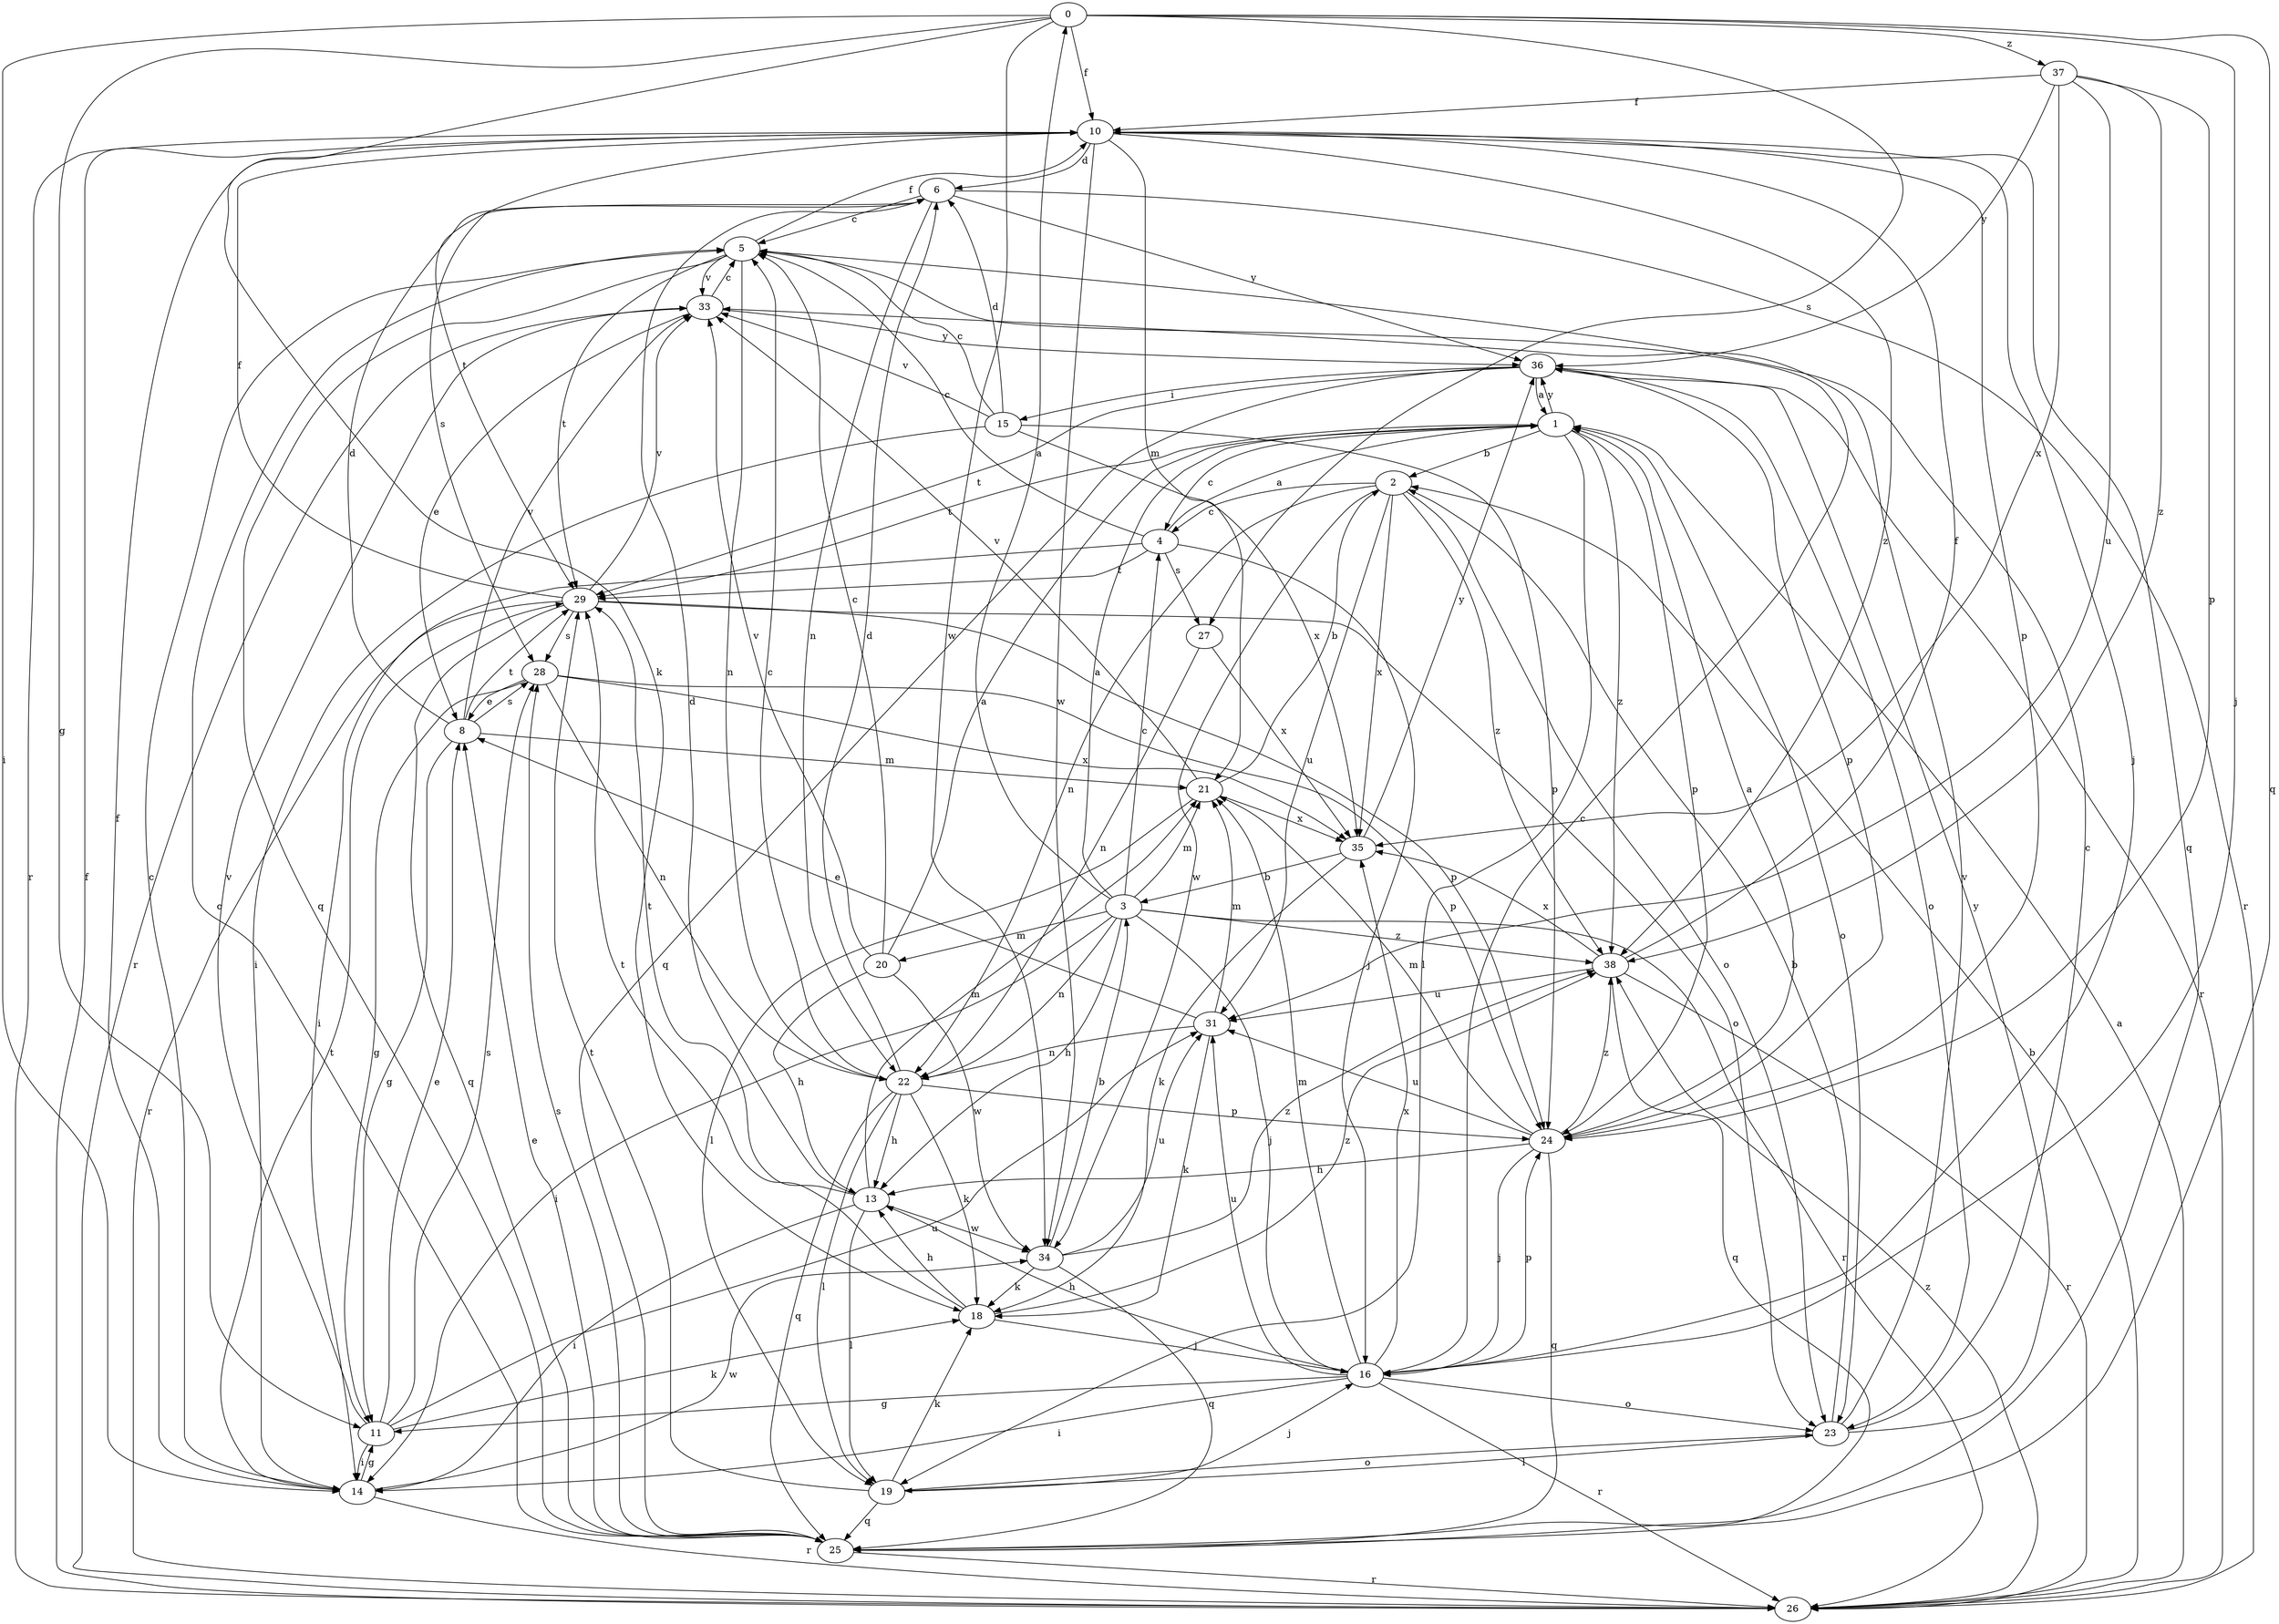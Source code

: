 strict digraph  {
0;
1;
2;
3;
4;
5;
6;
8;
10;
11;
13;
14;
15;
16;
18;
19;
20;
21;
22;
23;
24;
25;
26;
27;
28;
29;
31;
33;
34;
35;
36;
37;
38;
0 -> 10  [label=f];
0 -> 11  [label=g];
0 -> 14  [label=i];
0 -> 16  [label=j];
0 -> 18  [label=k];
0 -> 25  [label=q];
0 -> 27  [label=s];
0 -> 34  [label=w];
0 -> 37  [label=z];
1 -> 2  [label=b];
1 -> 4  [label=c];
1 -> 19  [label=l];
1 -> 23  [label=o];
1 -> 24  [label=p];
1 -> 29  [label=t];
1 -> 36  [label=y];
1 -> 38  [label=z];
2 -> 4  [label=c];
2 -> 22  [label=n];
2 -> 23  [label=o];
2 -> 31  [label=u];
2 -> 34  [label=w];
2 -> 35  [label=x];
2 -> 38  [label=z];
3 -> 0  [label=a];
3 -> 1  [label=a];
3 -> 4  [label=c];
3 -> 13  [label=h];
3 -> 14  [label=i];
3 -> 16  [label=j];
3 -> 20  [label=m];
3 -> 21  [label=m];
3 -> 22  [label=n];
3 -> 26  [label=r];
3 -> 38  [label=z];
4 -> 1  [label=a];
4 -> 5  [label=c];
4 -> 14  [label=i];
4 -> 16  [label=j];
4 -> 27  [label=s];
4 -> 29  [label=t];
5 -> 10  [label=f];
5 -> 22  [label=n];
5 -> 25  [label=q];
5 -> 29  [label=t];
5 -> 33  [label=v];
6 -> 5  [label=c];
6 -> 22  [label=n];
6 -> 26  [label=r];
6 -> 28  [label=s];
6 -> 36  [label=y];
8 -> 6  [label=d];
8 -> 11  [label=g];
8 -> 21  [label=m];
8 -> 28  [label=s];
8 -> 29  [label=t];
8 -> 33  [label=v];
10 -> 6  [label=d];
10 -> 16  [label=j];
10 -> 21  [label=m];
10 -> 24  [label=p];
10 -> 25  [label=q];
10 -> 26  [label=r];
10 -> 29  [label=t];
10 -> 34  [label=w];
10 -> 38  [label=z];
11 -> 8  [label=e];
11 -> 14  [label=i];
11 -> 18  [label=k];
11 -> 28  [label=s];
11 -> 31  [label=u];
11 -> 33  [label=v];
13 -> 6  [label=d];
13 -> 14  [label=i];
13 -> 19  [label=l];
13 -> 21  [label=m];
13 -> 29  [label=t];
13 -> 34  [label=w];
14 -> 5  [label=c];
14 -> 10  [label=f];
14 -> 11  [label=g];
14 -> 26  [label=r];
14 -> 29  [label=t];
14 -> 34  [label=w];
15 -> 5  [label=c];
15 -> 6  [label=d];
15 -> 14  [label=i];
15 -> 24  [label=p];
15 -> 33  [label=v];
15 -> 35  [label=x];
16 -> 5  [label=c];
16 -> 11  [label=g];
16 -> 13  [label=h];
16 -> 14  [label=i];
16 -> 21  [label=m];
16 -> 23  [label=o];
16 -> 24  [label=p];
16 -> 26  [label=r];
16 -> 31  [label=u];
16 -> 35  [label=x];
18 -> 13  [label=h];
18 -> 16  [label=j];
18 -> 29  [label=t];
18 -> 38  [label=z];
19 -> 16  [label=j];
19 -> 18  [label=k];
19 -> 23  [label=o];
19 -> 25  [label=q];
19 -> 29  [label=t];
20 -> 1  [label=a];
20 -> 5  [label=c];
20 -> 13  [label=h];
20 -> 33  [label=v];
20 -> 34  [label=w];
21 -> 2  [label=b];
21 -> 19  [label=l];
21 -> 33  [label=v];
21 -> 35  [label=x];
22 -> 5  [label=c];
22 -> 6  [label=d];
22 -> 13  [label=h];
22 -> 18  [label=k];
22 -> 19  [label=l];
22 -> 24  [label=p];
22 -> 25  [label=q];
23 -> 2  [label=b];
23 -> 5  [label=c];
23 -> 19  [label=l];
23 -> 33  [label=v];
23 -> 36  [label=y];
24 -> 1  [label=a];
24 -> 13  [label=h];
24 -> 16  [label=j];
24 -> 21  [label=m];
24 -> 25  [label=q];
24 -> 31  [label=u];
24 -> 38  [label=z];
25 -> 5  [label=c];
25 -> 8  [label=e];
25 -> 26  [label=r];
25 -> 28  [label=s];
26 -> 1  [label=a];
26 -> 2  [label=b];
26 -> 10  [label=f];
26 -> 38  [label=z];
27 -> 22  [label=n];
27 -> 35  [label=x];
28 -> 8  [label=e];
28 -> 11  [label=g];
28 -> 22  [label=n];
28 -> 24  [label=p];
28 -> 35  [label=x];
29 -> 10  [label=f];
29 -> 23  [label=o];
29 -> 24  [label=p];
29 -> 25  [label=q];
29 -> 26  [label=r];
29 -> 28  [label=s];
29 -> 33  [label=v];
31 -> 8  [label=e];
31 -> 18  [label=k];
31 -> 21  [label=m];
31 -> 22  [label=n];
33 -> 5  [label=c];
33 -> 8  [label=e];
33 -> 26  [label=r];
33 -> 36  [label=y];
34 -> 3  [label=b];
34 -> 18  [label=k];
34 -> 25  [label=q];
34 -> 31  [label=u];
34 -> 38  [label=z];
35 -> 3  [label=b];
35 -> 18  [label=k];
35 -> 36  [label=y];
36 -> 1  [label=a];
36 -> 15  [label=i];
36 -> 23  [label=o];
36 -> 24  [label=p];
36 -> 25  [label=q];
36 -> 26  [label=r];
36 -> 29  [label=t];
37 -> 10  [label=f];
37 -> 24  [label=p];
37 -> 31  [label=u];
37 -> 35  [label=x];
37 -> 36  [label=y];
37 -> 38  [label=z];
38 -> 10  [label=f];
38 -> 25  [label=q];
38 -> 26  [label=r];
38 -> 31  [label=u];
38 -> 35  [label=x];
}
